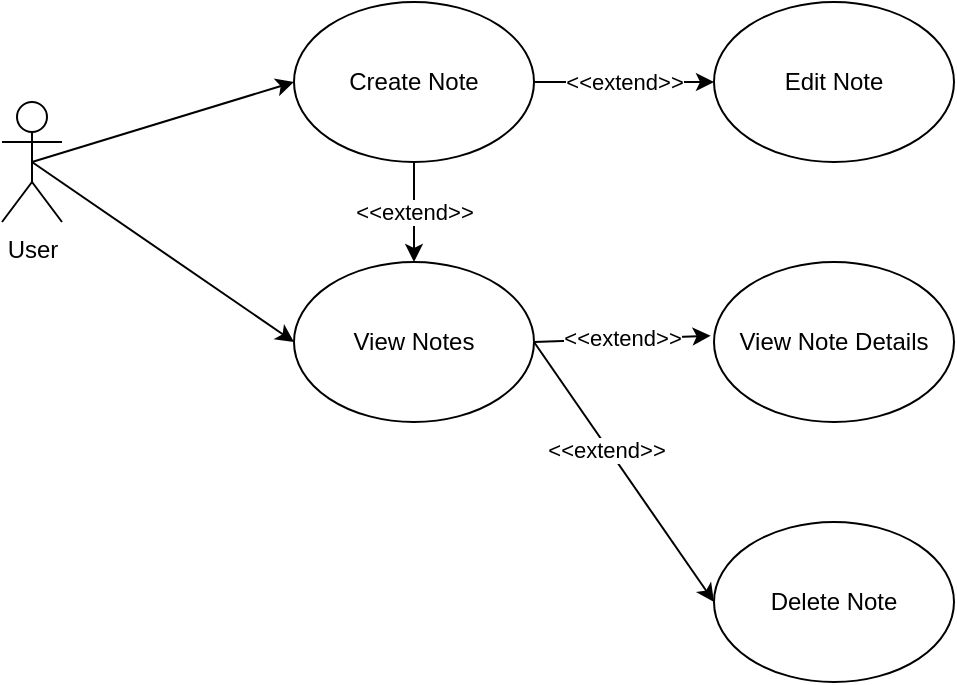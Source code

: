 <mxfile version="24.4.13" type="device">
  <diagram name="Page-1" id="vDJl-IRBXWquKekWX_lX">
    <mxGraphModel dx="590" dy="678" grid="1" gridSize="10" guides="1" tooltips="1" connect="1" arrows="1" fold="1" page="1" pageScale="1" pageWidth="827" pageHeight="1169" math="0" shadow="0">
      <root>
        <mxCell id="0" />
        <mxCell id="1" parent="0" />
        <mxCell id="IkD08oQFpBHETnJ9CL2K-7" style="rounded=0;orthogonalLoop=1;jettySize=auto;html=1;exitX=0.5;exitY=0.5;exitDx=0;exitDy=0;exitPerimeter=0;entryX=0;entryY=0.5;entryDx=0;entryDy=0;" parent="1" source="IkD08oQFpBHETnJ9CL2K-2" target="IkD08oQFpBHETnJ9CL2K-9" edge="1">
          <mxGeometry relative="1" as="geometry">
            <mxPoint x="244" y="510" as="targetPoint" />
          </mxGeometry>
        </mxCell>
        <mxCell id="IkD08oQFpBHETnJ9CL2K-2" value="User&lt;div&gt;&lt;br&gt;&lt;/div&gt;" style="shape=umlActor;verticalLabelPosition=bottom;verticalAlign=top;html=1;outlineConnect=0;" parent="1" vertex="1">
          <mxGeometry x="94" y="540" width="30" height="60" as="geometry" />
        </mxCell>
        <mxCell id="IkD08oQFpBHETnJ9CL2K-8" style="rounded=0;orthogonalLoop=1;jettySize=auto;html=1;exitX=0.5;exitY=0.5;exitDx=0;exitDy=0;exitPerimeter=0;entryX=0;entryY=0.5;entryDx=0;entryDy=0;" parent="1" source="IkD08oQFpBHETnJ9CL2K-2" target="IkD08oQFpBHETnJ9CL2K-10" edge="1">
          <mxGeometry relative="1" as="geometry">
            <mxPoint x="244" y="630" as="targetPoint" />
            <mxPoint x="119" y="580" as="sourcePoint" />
          </mxGeometry>
        </mxCell>
        <mxCell id="IkD08oQFpBHETnJ9CL2K-9" value="Create Note" style="ellipse;whiteSpace=wrap;html=1;" parent="1" vertex="1">
          <mxGeometry x="240" y="490" width="120" height="80" as="geometry" />
        </mxCell>
        <mxCell id="IkD08oQFpBHETnJ9CL2K-10" value="View Notes" style="ellipse;whiteSpace=wrap;html=1;" parent="1" vertex="1">
          <mxGeometry x="240" y="620" width="120" height="80" as="geometry" />
        </mxCell>
        <mxCell id="IkD08oQFpBHETnJ9CL2K-20" value="&amp;lt;&amp;lt;extend&amp;gt;&amp;gt;" style="endArrow=classic;html=1;rounded=0;exitX=0.5;exitY=1;exitDx=0;exitDy=0;entryX=0.5;entryY=0;entryDx=0;entryDy=0;" parent="1" source="IkD08oQFpBHETnJ9CL2K-9" target="IkD08oQFpBHETnJ9CL2K-10" edge="1">
          <mxGeometry width="50" height="50" relative="1" as="geometry">
            <mxPoint x="254" y="620" as="sourcePoint" />
            <mxPoint x="304" y="570" as="targetPoint" />
          </mxGeometry>
        </mxCell>
        <mxCell id="SfR7XHmnxfltZMlyGkVe-6" value="Delete Note" style="ellipse;whiteSpace=wrap;html=1;" parent="1" vertex="1">
          <mxGeometry x="450" y="750" width="120" height="80" as="geometry" />
        </mxCell>
        <mxCell id="SfR7XHmnxfltZMlyGkVe-7" style="rounded=0;orthogonalLoop=1;jettySize=auto;html=1;entryX=0;entryY=0.5;entryDx=0;entryDy=0;" parent="1" target="SfR7XHmnxfltZMlyGkVe-6" edge="1">
          <mxGeometry relative="1" as="geometry">
            <mxPoint x="254" y="520" as="targetPoint" />
            <mxPoint x="360" y="660" as="sourcePoint" />
          </mxGeometry>
        </mxCell>
        <mxCell id="1VObI3LDb7E2OZ713TDF-6" value="&amp;lt;&amp;lt;extend&amp;gt;&amp;gt;" style="edgeLabel;html=1;align=center;verticalAlign=middle;resizable=0;points=[];" vertex="1" connectable="0" parent="SfR7XHmnxfltZMlyGkVe-7">
          <mxGeometry x="-0.187" y="-1" relative="1" as="geometry">
            <mxPoint as="offset" />
          </mxGeometry>
        </mxCell>
        <mxCell id="1VObI3LDb7E2OZ713TDF-1" value="Edit Note" style="ellipse;whiteSpace=wrap;html=1;" vertex="1" parent="1">
          <mxGeometry x="450" y="490" width="120" height="80" as="geometry" />
        </mxCell>
        <mxCell id="1VObI3LDb7E2OZ713TDF-2" value="View Note Details" style="ellipse;whiteSpace=wrap;html=1;" vertex="1" parent="1">
          <mxGeometry x="450" y="620" width="120" height="80" as="geometry" />
        </mxCell>
        <mxCell id="1VObI3LDb7E2OZ713TDF-3" value="&amp;lt;&amp;lt;extend&amp;gt;&amp;gt;" style="endArrow=classic;html=1;rounded=0;exitX=0.5;exitY=1;exitDx=0;exitDy=0;entryX=0;entryY=0.5;entryDx=0;entryDy=0;" edge="1" parent="1" target="1VObI3LDb7E2OZ713TDF-1">
          <mxGeometry width="50" height="50" relative="1" as="geometry">
            <mxPoint x="360" y="530" as="sourcePoint" />
            <mxPoint x="400" y="530" as="targetPoint" />
            <mxPoint as="offset" />
          </mxGeometry>
        </mxCell>
        <mxCell id="1VObI3LDb7E2OZ713TDF-5" value="&amp;lt;&amp;lt;extend&amp;gt;&amp;gt;" style="endArrow=classic;html=1;rounded=0;exitX=1;exitY=0.5;exitDx=0;exitDy=0;entryX=-0.014;entryY=0.461;entryDx=0;entryDy=0;entryPerimeter=0;" edge="1" parent="1" source="IkD08oQFpBHETnJ9CL2K-10" target="1VObI3LDb7E2OZ713TDF-2">
          <mxGeometry width="50" height="50" relative="1" as="geometry">
            <mxPoint x="310" y="580" as="sourcePoint" />
            <mxPoint x="310" y="630" as="targetPoint" />
          </mxGeometry>
        </mxCell>
      </root>
    </mxGraphModel>
  </diagram>
</mxfile>
